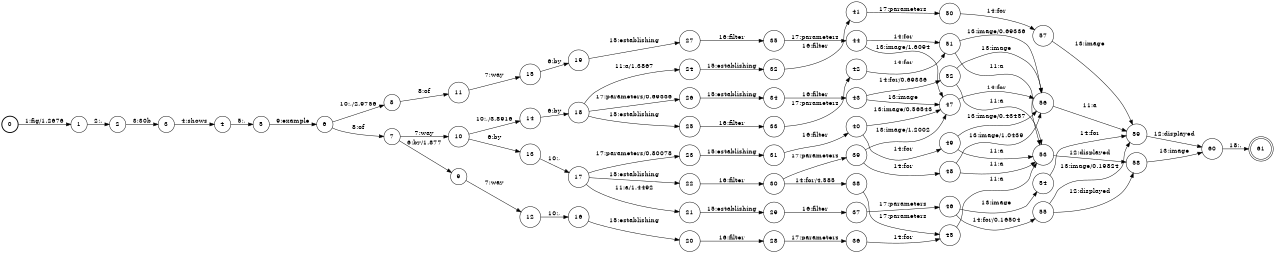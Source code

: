 digraph FST {
rankdir = LR;
size = "8.5,11";
label = "";
center = 1;
orientation = Portrait;
ranksep = "0.4";
nodesep = "0.25";
0 [label = "0", shape = circle, style = bold, fontsize = 14]
	0 -> 1 [label = "1:fig/1.2676", fontsize = 14];
1 [label = "1", shape = circle, style = solid, fontsize = 14]
	1 -> 2 [label = "2:.", fontsize = 14];
2 [label = "2", shape = circle, style = solid, fontsize = 14]
	2 -> 3 [label = "3:30b", fontsize = 14];
3 [label = "3", shape = circle, style = solid, fontsize = 14]
	3 -> 4 [label = "4:shows", fontsize = 14];
4 [label = "4", shape = circle, style = solid, fontsize = 14]
	4 -> 5 [label = "5:,", fontsize = 14];
5 [label = "5", shape = circle, style = solid, fontsize = 14]
	5 -> 6 [label = "9:example", fontsize = 14];
6 [label = "6", shape = circle, style = solid, fontsize = 14]
	6 -> 8 [label = "10:,/2.9756", fontsize = 14];
	6 -> 7 [label = "8:of", fontsize = 14];
7 [label = "7", shape = circle, style = solid, fontsize = 14]
	7 -> 9 [label = "6:by/1.877", fontsize = 14];
	7 -> 10 [label = "7:way", fontsize = 14];
8 [label = "8", shape = circle, style = solid, fontsize = 14]
	8 -> 11 [label = "8:of", fontsize = 14];
9 [label = "9", shape = circle, style = solid, fontsize = 14]
	9 -> 12 [label = "7:way", fontsize = 14];
10 [label = "10", shape = circle, style = solid, fontsize = 14]
	10 -> 14 [label = "10:,/3.8916", fontsize = 14];
	10 -> 13 [label = "6:by", fontsize = 14];
11 [label = "11", shape = circle, style = solid, fontsize = 14]
	11 -> 15 [label = "7:way", fontsize = 14];
12 [label = "12", shape = circle, style = solid, fontsize = 14]
	12 -> 16 [label = "10:,", fontsize = 14];
13 [label = "13", shape = circle, style = solid, fontsize = 14]
	13 -> 17 [label = "10:,", fontsize = 14];
14 [label = "14", shape = circle, style = solid, fontsize = 14]
	14 -> 18 [label = "6:by", fontsize = 14];
15 [label = "15", shape = circle, style = solid, fontsize = 14]
	15 -> 19 [label = "6:by", fontsize = 14];
16 [label = "16", shape = circle, style = solid, fontsize = 14]
	16 -> 20 [label = "15:establishing", fontsize = 14];
17 [label = "17", shape = circle, style = solid, fontsize = 14]
	17 -> 21 [label = "11:a/1.4492", fontsize = 14];
	17 -> 22 [label = "15:establishing", fontsize = 14];
	17 -> 23 [label = "17:parameters/0.80078", fontsize = 14];
18 [label = "18", shape = circle, style = solid, fontsize = 14]
	18 -> 24 [label = "11:a/1.3867", fontsize = 14];
	18 -> 25 [label = "15:establishing", fontsize = 14];
	18 -> 26 [label = "17:parameters/0.69336", fontsize = 14];
19 [label = "19", shape = circle, style = solid, fontsize = 14]
	19 -> 27 [label = "15:establishing", fontsize = 14];
20 [label = "20", shape = circle, style = solid, fontsize = 14]
	20 -> 28 [label = "16:filter", fontsize = 14];
21 [label = "21", shape = circle, style = solid, fontsize = 14]
	21 -> 29 [label = "15:establishing", fontsize = 14];
22 [label = "22", shape = circle, style = solid, fontsize = 14]
	22 -> 30 [label = "16:filter", fontsize = 14];
23 [label = "23", shape = circle, style = solid, fontsize = 14]
	23 -> 31 [label = "15:establishing", fontsize = 14];
24 [label = "24", shape = circle, style = solid, fontsize = 14]
	24 -> 32 [label = "15:establishing", fontsize = 14];
25 [label = "25", shape = circle, style = solid, fontsize = 14]
	25 -> 33 [label = "16:filter", fontsize = 14];
26 [label = "26", shape = circle, style = solid, fontsize = 14]
	26 -> 34 [label = "15:establishing", fontsize = 14];
27 [label = "27", shape = circle, style = solid, fontsize = 14]
	27 -> 35 [label = "16:filter", fontsize = 14];
28 [label = "28", shape = circle, style = solid, fontsize = 14]
	28 -> 36 [label = "17:parameters", fontsize = 14];
29 [label = "29", shape = circle, style = solid, fontsize = 14]
	29 -> 37 [label = "16:filter", fontsize = 14];
30 [label = "30", shape = circle, style = solid, fontsize = 14]
	30 -> 38 [label = "14:for/4.585", fontsize = 14];
	30 -> 39 [label = "17:parameters", fontsize = 14];
31 [label = "31", shape = circle, style = solid, fontsize = 14]
	31 -> 40 [label = "16:filter", fontsize = 14];
32 [label = "32", shape = circle, style = solid, fontsize = 14]
	32 -> 41 [label = "16:filter", fontsize = 14];
33 [label = "33", shape = circle, style = solid, fontsize = 14]
	33 -> 42 [label = "17:parameters", fontsize = 14];
34 [label = "34", shape = circle, style = solid, fontsize = 14]
	34 -> 43 [label = "16:filter", fontsize = 14];
35 [label = "35", shape = circle, style = solid, fontsize = 14]
	35 -> 44 [label = "17:parameters", fontsize = 14];
36 [label = "36", shape = circle, style = solid, fontsize = 14]
	36 -> 45 [label = "14:for", fontsize = 14];
37 [label = "37", shape = circle, style = solid, fontsize = 14]
	37 -> 46 [label = "17:parameters", fontsize = 14];
38 [label = "38", shape = circle, style = solid, fontsize = 14]
	38 -> 45 [label = "17:parameters", fontsize = 14];
39 [label = "39", shape = circle, style = solid, fontsize = 14]
	39 -> 47 [label = "13:image/1.2002", fontsize = 14];
	39 -> 48 [label = "14:for", fontsize = 14];
40 [label = "40", shape = circle, style = solid, fontsize = 14]
	40 -> 47 [label = "13:image/0.56543", fontsize = 14];
	40 -> 49 [label = "14:for", fontsize = 14];
41 [label = "41", shape = circle, style = solid, fontsize = 14]
	41 -> 50 [label = "17:parameters", fontsize = 14];
42 [label = "42", shape = circle, style = solid, fontsize = 14]
	42 -> 51 [label = "14:for", fontsize = 14];
43 [label = "43", shape = circle, style = solid, fontsize = 14]
	43 -> 47 [label = "13:image", fontsize = 14];
	43 -> 52 [label = "14:for/0.69336", fontsize = 14];
44 [label = "44", shape = circle, style = solid, fontsize = 14]
	44 -> 47 [label = "13:image/1.6094", fontsize = 14];
	44 -> 51 [label = "14:for", fontsize = 14];
45 [label = "45", shape = circle, style = solid, fontsize = 14]
	45 -> 53 [label = "11:a", fontsize = 14];
46 [label = "46", shape = circle, style = solid, fontsize = 14]
	46 -> 54 [label = "13:image", fontsize = 14];
	46 -> 55 [label = "14:for/0.16504", fontsize = 14];
47 [label = "47", shape = circle, style = solid, fontsize = 14]
	47 -> 56 [label = "14:for", fontsize = 14];
48 [label = "48", shape = circle, style = solid, fontsize = 14]
	48 -> 53 [label = "11:a", fontsize = 14];
	48 -> 56 [label = "13:image/1.0439", fontsize = 14];
49 [label = "49", shape = circle, style = solid, fontsize = 14]
	49 -> 53 [label = "11:a", fontsize = 14];
	49 -> 56 [label = "13:image/0.43457", fontsize = 14];
50 [label = "50", shape = circle, style = solid, fontsize = 14]
	50 -> 57 [label = "14:for", fontsize = 14];
51 [label = "51", shape = circle, style = solid, fontsize = 14]
	51 -> 53 [label = "11:a", fontsize = 14];
	51 -> 56 [label = "13:image/0.69336", fontsize = 14];
52 [label = "52", shape = circle, style = solid, fontsize = 14]
	52 -> 53 [label = "11:a", fontsize = 14];
	52 -> 56 [label = "13:image", fontsize = 14];
53 [label = "53", shape = circle, style = solid, fontsize = 14]
	53 -> 58 [label = "12:displayed", fontsize = 14];
54 [label = "54", shape = circle, style = solid, fontsize = 14]
	54 -> 59 [label = "14:for", fontsize = 14];
55 [label = "55", shape = circle, style = solid, fontsize = 14]
	55 -> 58 [label = "12:displayed", fontsize = 14];
	55 -> 59 [label = "13:image/0.19824", fontsize = 14];
56 [label = "56", shape = circle, style = solid, fontsize = 14]
	56 -> 59 [label = "11:a", fontsize = 14];
57 [label = "57", shape = circle, style = solid, fontsize = 14]
	57 -> 59 [label = "13:image", fontsize = 14];
58 [label = "58", shape = circle, style = solid, fontsize = 14]
	58 -> 60 [label = "13:image", fontsize = 14];
59 [label = "59", shape = circle, style = solid, fontsize = 14]
	59 -> 60 [label = "12:displayed", fontsize = 14];
60 [label = "60", shape = circle, style = solid, fontsize = 14]
	60 -> 61 [label = "18:.", fontsize = 14];
61 [label = "61", shape = doublecircle, style = solid, fontsize = 14]
}
